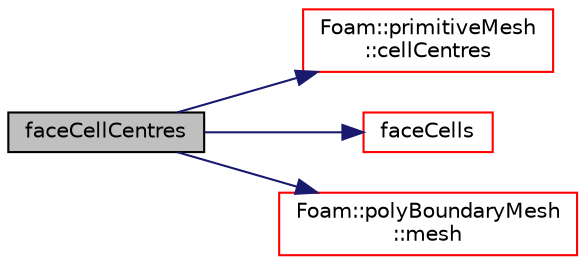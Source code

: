 digraph "faceCellCentres"
{
  bgcolor="transparent";
  edge [fontname="Helvetica",fontsize="10",labelfontname="Helvetica",labelfontsize="10"];
  node [fontname="Helvetica",fontsize="10",shape=record];
  rankdir="LR";
  Node1 [label="faceCellCentres",height=0.2,width=0.4,color="black", fillcolor="grey75", style="filled", fontcolor="black"];
  Node1 -> Node2 [color="midnightblue",fontsize="10",style="solid",fontname="Helvetica"];
  Node2 [label="Foam::primitiveMesh\l::cellCentres",height=0.2,width=0.4,color="red",URL="$a01969.html#a18743c2f09a076c507cadbb35a86fb24"];
  Node1 -> Node3 [color="midnightblue",fontsize="10",style="solid",fontname="Helvetica"];
  Node3 [label="faceCells",height=0.2,width=0.4,color="red",URL="$a01935.html#a7cbd3f7d875089fbed897f536ef662c9",tooltip="Return face-cell addressing. "];
  Node1 -> Node4 [color="midnightblue",fontsize="10",style="solid",fontname="Helvetica"];
  Node4 [label="Foam::polyBoundaryMesh\l::mesh",height=0.2,width=0.4,color="red",URL="$a01911.html#aa51573bc757d5d5bb058db0464886447",tooltip="Return the mesh reference. "];
}
